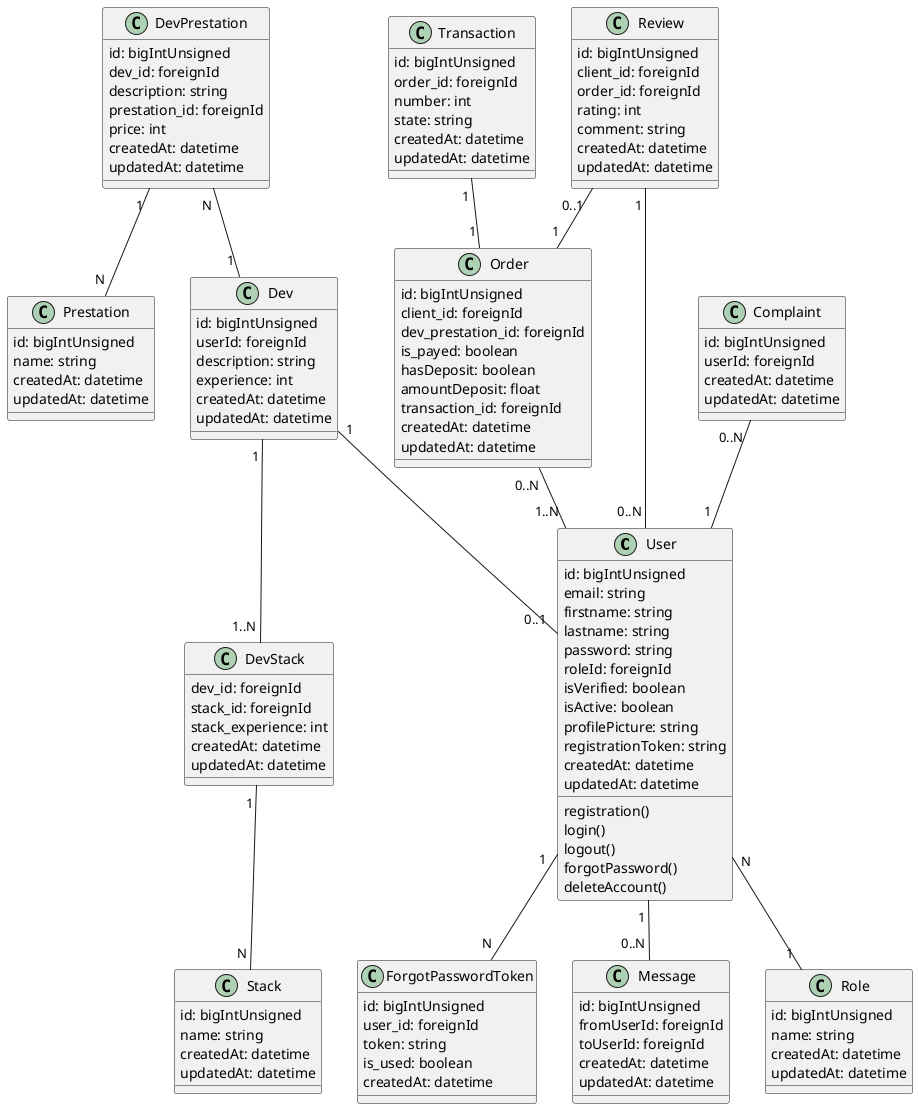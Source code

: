 @startuml Class

class User {
  id: bigIntUnsigned
  email: string
  firstname: string
  lastname: string
  password: string
  roleId: foreignId
  isVerified: boolean
  isActive: boolean
  profilePicture: string
  registrationToken: string
  createdAt: datetime
  updatedAt: datetime

  registration()
  login()
  logout()
  forgotPassword()
  deleteAccount()
}

class Dev {
  id: bigIntUnsigned
  userId: foreignId
  description: string
  experience: int
  createdAt: datetime
  updatedAt: datetime
}

class Role {
  id: bigIntUnsigned
  name: string
  createdAt: datetime
  updatedAt: datetime
}

class Prestation {
  id: bigIntUnsigned
  name: string
  createdAt: datetime
  updatedAt: datetime
}

class DevPrestation {
  id: bigIntUnsigned
  dev_id: foreignId
  description: string
  prestation_id: foreignId
  price: int
  createdAt: datetime
  updatedAt: datetime
}

class DevStack {
  dev_id: foreignId
  stack_id: foreignId
  stack_experience: int
  createdAt: datetime
  updatedAt: datetime
}

class Stack {
  id: bigIntUnsigned
  name: string
  createdAt: datetime
  updatedAt: datetime
}

class ForgotPasswordToken {
  id: bigIntUnsigned
  user_id: foreignId
  token: string
  is_used: boolean
  createdAt: datetime
}

class Order {
  id: bigIntUnsigned
  client_id: foreignId
  dev_prestation_id: foreignId
  is_payed: boolean
  hasDeposit: boolean
  amountDeposit: float
  transaction_id: foreignId
  createdAt: datetime
  updatedAt: datetime
}

class Transaction {
  id: bigIntUnsigned
  order_id: foreignId
  number: int
  state: string
  createdAt: datetime
  updatedAt: datetime

}

class Review {
  id: bigIntUnsigned
  client_id: foreignId
  order_id: foreignId
  rating: int
  comment: string
  createdAt: datetime
  updatedAt: datetime
}

class Message {
  id: bigIntUnsigned
  fromUserId: foreignId
  toUserId: foreignId
  createdAt: datetime
  updatedAt: datetime
}

class Complaint {
    id: bigIntUnsigned
    userId: foreignId
    createdAt: datetime
    updatedAt: datetime
}

User "N " -- "1 " Role
User "1 " -- "N " ForgotPasswordToken
Order "0..N " -- "1..N " User
Transaction "1 " -- "1 " Order
Dev "1 " -- "0..1 " User
Dev "1 " -- "1..N " DevStack
DevStack "1 " -- "N " Stack
Review "1 " -- "0..N " User
Review "0..1 " -- "1 " Order
DevPrestation "1 " -- "N " Prestation
DevPrestation "N " -- "1 " Dev
User "1 " -- "0..N " Message
Complaint "0..N " -- "1 " User

@enduml
